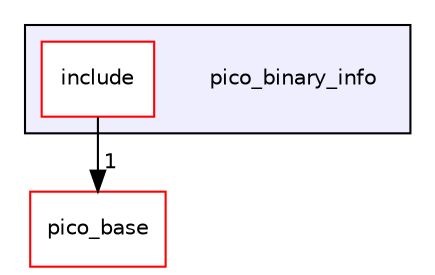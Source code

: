 digraph "pico_binary_info" {
  compound=true
  node [ fontsize="10", fontname="Helvetica"];
  edge [ labelfontsize="10", labelfontname="Helvetica"];
  subgraph clusterdir_3dab16ea41ea245df7c2e3d74b6863f3 {
    graph [ bgcolor="#eeeeff", pencolor="black", label="" URL="dir_3dab16ea41ea245df7c2e3d74b6863f3.html"];
    dir_3dab16ea41ea245df7c2e3d74b6863f3 [shape=plaintext label="pico_binary_info"];
    dir_0ac5f9a34351864800e74eccfd5ad4a7 [shape=box label="include" color="red" fillcolor="white" style="filled" URL="dir_0ac5f9a34351864800e74eccfd5ad4a7.html"];
  }
  dir_ee4ba4c32933fd9d1c9bce216e67756d [shape=box label="pico_base" fillcolor="white" style="filled" color="red" URL="dir_ee4ba4c32933fd9d1c9bce216e67756d.html"];
  dir_0ac5f9a34351864800e74eccfd5ad4a7->dir_ee4ba4c32933fd9d1c9bce216e67756d [headlabel="1", labeldistance=1.5 headhref="dir_000014_000007.html"];
}
